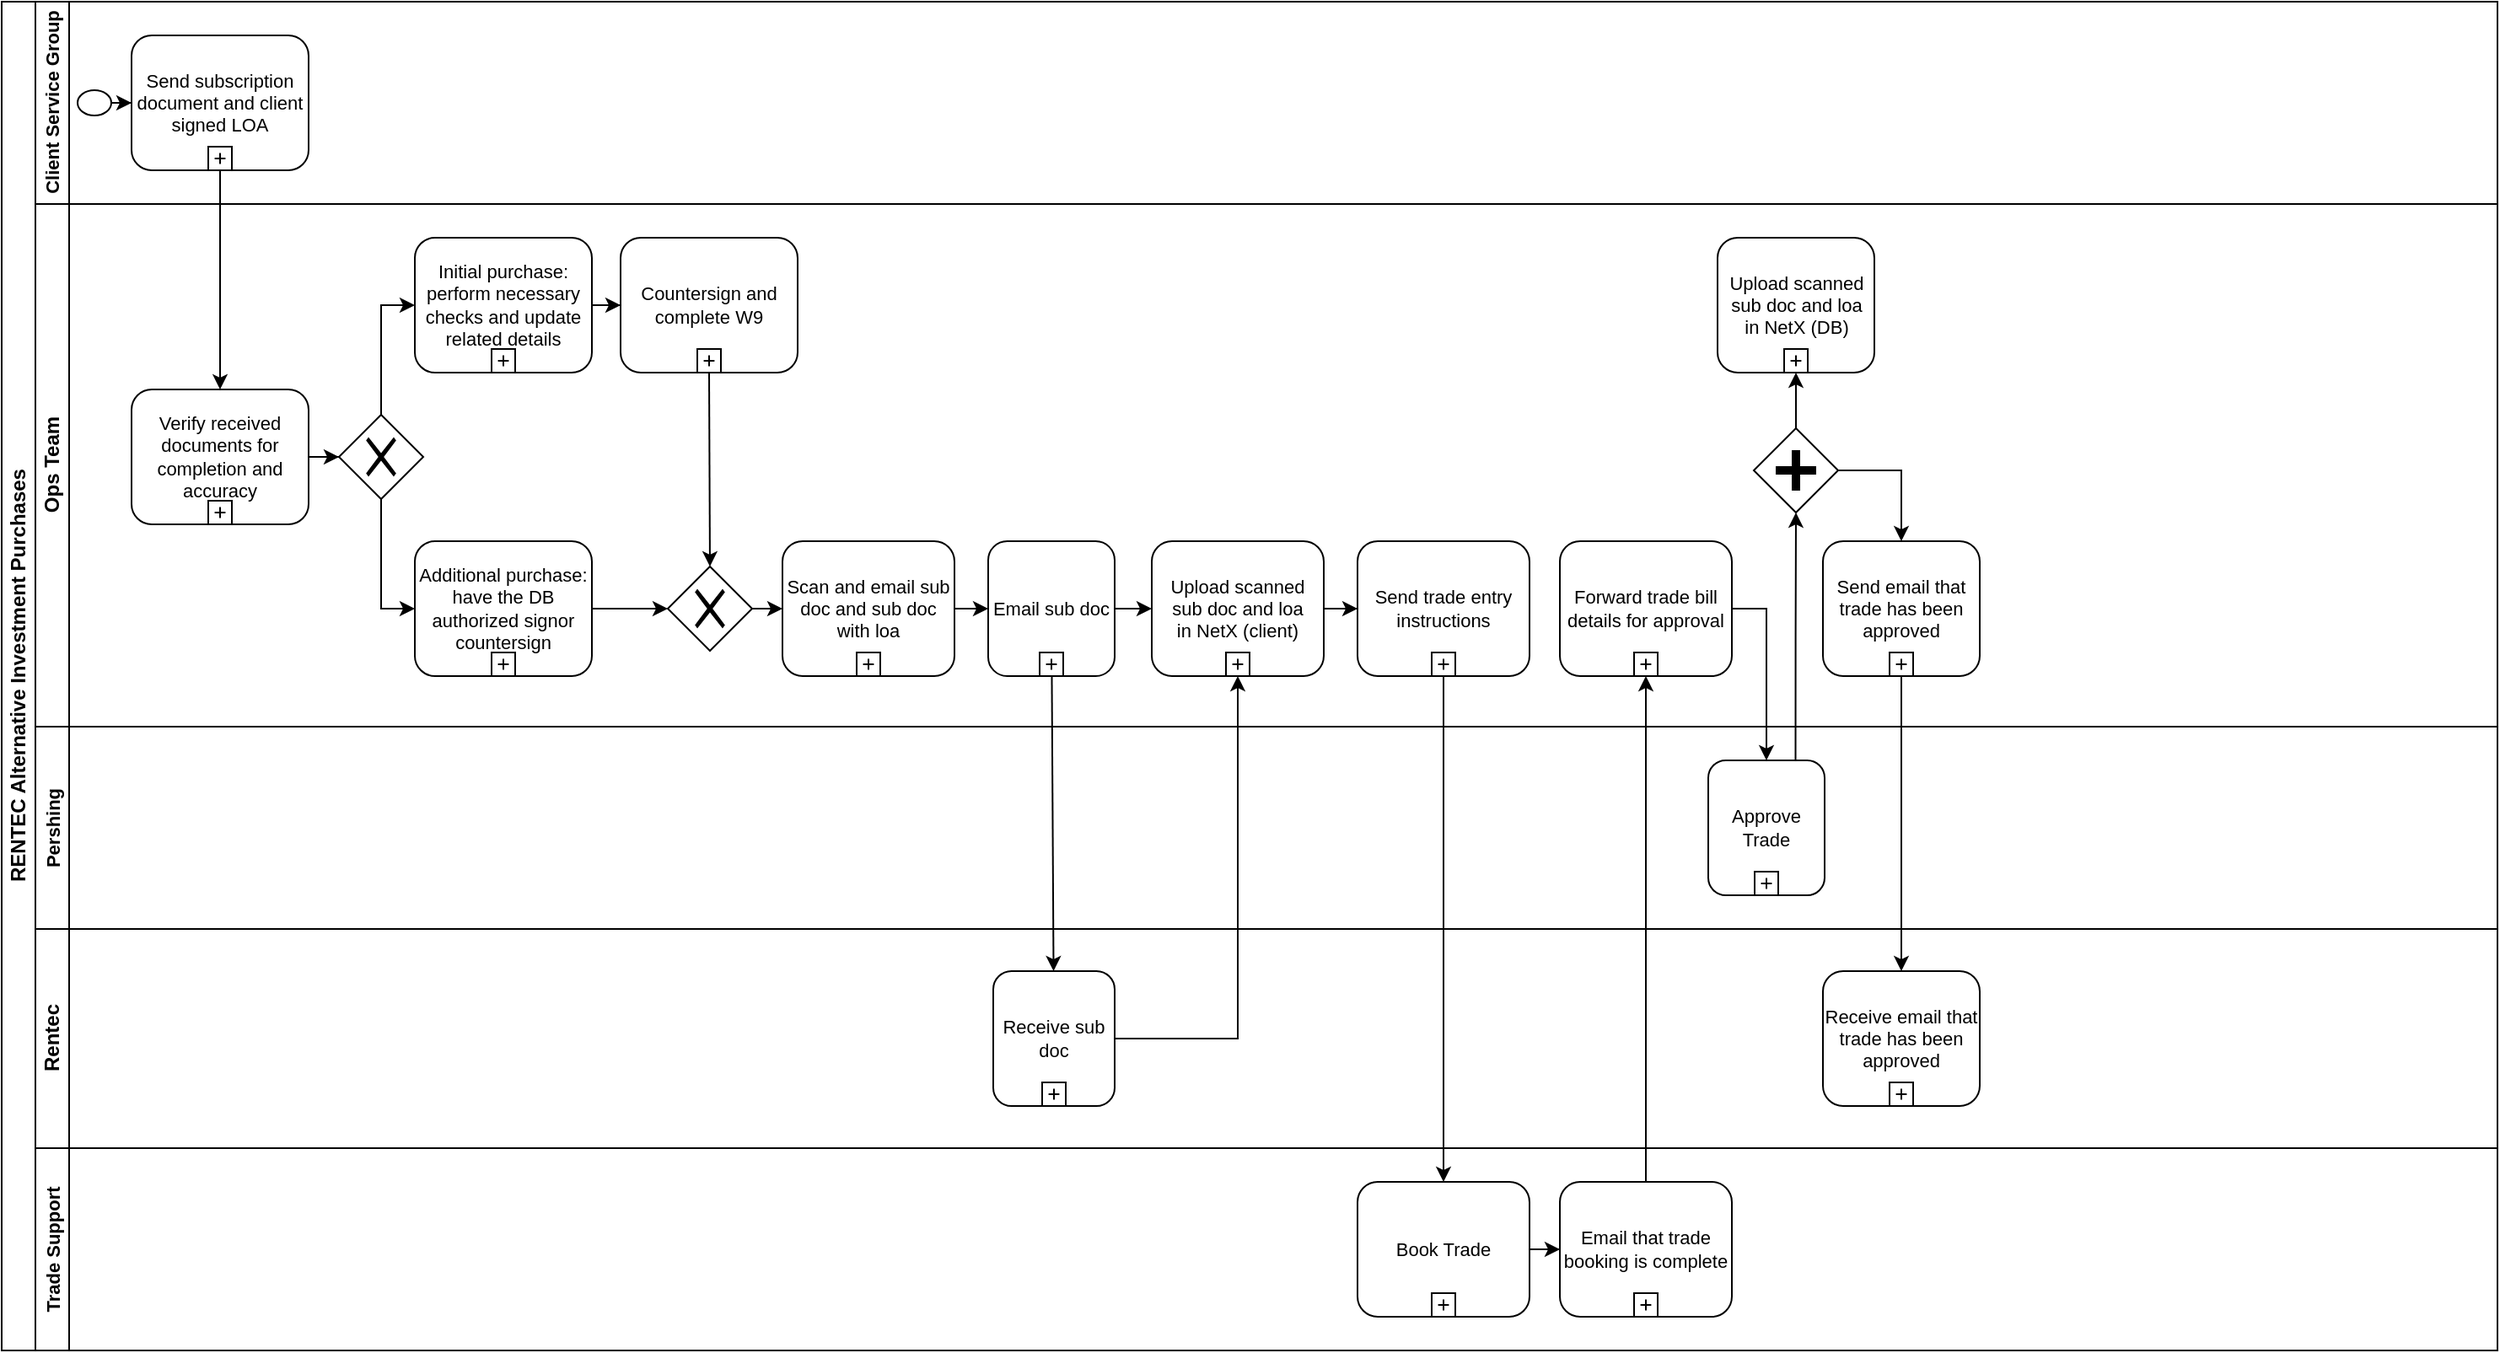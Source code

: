 <mxfile version="12.9.12" type="github">
  <diagram id="prtHgNgQTEPvFCAcTncT" name="Page-1">
    <mxGraphModel dx="1157" dy="643" grid="1" gridSize="10" guides="1" tooltips="1" connect="1" arrows="1" fold="1" page="1" pageScale="1" pageWidth="1400" pageHeight="850" math="0" shadow="0">
      <root>
        <mxCell id="0" />
        <mxCell id="1" parent="0" />
        <mxCell id="dNxyNK7c78bLwvsdeMH5-19" value="RENTEC Alternative Investment Purchases" style="swimlane;html=1;childLayout=stackLayout;resizeParent=1;resizeParentMax=0;horizontal=0;startSize=20;horizontalStack=0;" parent="1" vertex="1">
          <mxGeometry x="10" y="10" width="1480" height="800" as="geometry" />
        </mxCell>
        <mxCell id="dNxyNK7c78bLwvsdeMH5-20" value="Client Service Group" style="swimlane;html=1;startSize=20;horizontal=0;fontSize=11;" parent="dNxyNK7c78bLwvsdeMH5-19" vertex="1">
          <mxGeometry x="20" width="1460" height="120" as="geometry" />
        </mxCell>
        <mxCell id="yQS6I_NQXeDQ-WpkQ5g4-4" value="" style="edgeStyle=orthogonalEdgeStyle;rounded=0;orthogonalLoop=1;jettySize=auto;html=1;fontSize=11;" edge="1" parent="dNxyNK7c78bLwvsdeMH5-20" source="yQS6I_NQXeDQ-WpkQ5g4-1" target="yQS6I_NQXeDQ-WpkQ5g4-2">
          <mxGeometry relative="1" as="geometry" />
        </mxCell>
        <mxCell id="yQS6I_NQXeDQ-WpkQ5g4-1" value="" style="shape=mxgraph.bpmn.shape;html=1;verticalLabelPosition=bottom;labelBackgroundColor=#ffffff;verticalAlign=top;align=center;perimeter=ellipsePerimeter;outlineConnect=0;outline=standard;symbol=general;fontSize=11;" vertex="1" parent="dNxyNK7c78bLwvsdeMH5-20">
          <mxGeometry x="25" y="52.5" width="20" height="15" as="geometry" />
        </mxCell>
        <mxCell id="yQS6I_NQXeDQ-WpkQ5g4-2" value="Send subscription document and client signed LOA" style="html=1;whiteSpace=wrap;rounded=1;dropTarget=0;fontSize=11;" vertex="1" parent="dNxyNK7c78bLwvsdeMH5-20">
          <mxGeometry x="57" y="20" width="105" height="80" as="geometry" />
        </mxCell>
        <mxCell id="yQS6I_NQXeDQ-WpkQ5g4-3" value="" style="html=1;shape=plus;outlineConnect=0;" vertex="1" parent="yQS6I_NQXeDQ-WpkQ5g4-2">
          <mxGeometry x="0.5" y="1" width="14" height="14" relative="1" as="geometry">
            <mxPoint x="-7" y="-14" as="offset" />
          </mxGeometry>
        </mxCell>
        <mxCell id="dNxyNK7c78bLwvsdeMH5-21" value="Ops Team" style="swimlane;html=1;startSize=20;horizontal=0;" parent="dNxyNK7c78bLwvsdeMH5-19" vertex="1">
          <mxGeometry x="20" y="120" width="1460" height="310" as="geometry" />
        </mxCell>
        <mxCell id="yQS6I_NQXeDQ-WpkQ5g4-10" value="" style="edgeStyle=orthogonalEdgeStyle;rounded=0;orthogonalLoop=1;jettySize=auto;html=1;fontSize=11;" edge="1" parent="dNxyNK7c78bLwvsdeMH5-21" source="yQS6I_NQXeDQ-WpkQ5g4-5" target="yQS6I_NQXeDQ-WpkQ5g4-8">
          <mxGeometry relative="1" as="geometry" />
        </mxCell>
        <mxCell id="yQS6I_NQXeDQ-WpkQ5g4-20" value="" style="edgeStyle=orthogonalEdgeStyle;rounded=0;orthogonalLoop=1;jettySize=auto;html=1;fontSize=11;" edge="1" parent="dNxyNK7c78bLwvsdeMH5-21" source="yQS6I_NQXeDQ-WpkQ5g4-12" target="yQS6I_NQXeDQ-WpkQ5g4-18">
          <mxGeometry relative="1" as="geometry" />
        </mxCell>
        <mxCell id="yQS6I_NQXeDQ-WpkQ5g4-81" value="Upload scanned sub doc and loa in&amp;nbsp;NetX (DB)" style="html=1;whiteSpace=wrap;rounded=1;dropTarget=0;fontSize=11;" vertex="1" parent="dNxyNK7c78bLwvsdeMH5-21">
          <mxGeometry x="997.5" y="20" width="93" height="80" as="geometry" />
        </mxCell>
        <mxCell id="yQS6I_NQXeDQ-WpkQ5g4-82" value="" style="html=1;shape=plus;outlineConnect=0;" vertex="1" parent="yQS6I_NQXeDQ-WpkQ5g4-81">
          <mxGeometry x="0.5" y="1" width="14" height="14" relative="1" as="geometry">
            <mxPoint x="-7" y="-14" as="offset" />
          </mxGeometry>
        </mxCell>
        <mxCell id="yQS6I_NQXeDQ-WpkQ5g4-12" value="Initial purchase: perform necessary checks and update related details" style="html=1;whiteSpace=wrap;rounded=1;dropTarget=0;fontSize=11;" vertex="1" parent="dNxyNK7c78bLwvsdeMH5-21">
          <mxGeometry x="225" y="20" width="105" height="80" as="geometry" />
        </mxCell>
        <mxCell id="yQS6I_NQXeDQ-WpkQ5g4-13" value="" style="html=1;shape=plus;outlineConnect=0;" vertex="1" parent="yQS6I_NQXeDQ-WpkQ5g4-12">
          <mxGeometry x="0.5" y="1" width="14" height="14" relative="1" as="geometry">
            <mxPoint x="-7" y="-14" as="offset" />
          </mxGeometry>
        </mxCell>
        <mxCell id="yQS6I_NQXeDQ-WpkQ5g4-16" style="edgeStyle=orthogonalEdgeStyle;rounded=0;orthogonalLoop=1;jettySize=auto;html=1;exitX=0.5;exitY=0;exitDx=0;exitDy=0;entryX=0;entryY=0.5;entryDx=0;entryDy=0;fontSize=11;" edge="1" parent="dNxyNK7c78bLwvsdeMH5-21" source="yQS6I_NQXeDQ-WpkQ5g4-8" target="yQS6I_NQXeDQ-WpkQ5g4-12">
          <mxGeometry relative="1" as="geometry" />
        </mxCell>
        <mxCell id="yQS6I_NQXeDQ-WpkQ5g4-17" style="edgeStyle=orthogonalEdgeStyle;rounded=0;orthogonalLoop=1;jettySize=auto;html=1;exitX=0.5;exitY=1;exitDx=0;exitDy=0;entryX=0;entryY=0.5;entryDx=0;entryDy=0;fontSize=11;" edge="1" parent="dNxyNK7c78bLwvsdeMH5-21" source="yQS6I_NQXeDQ-WpkQ5g4-8" target="yQS6I_NQXeDQ-WpkQ5g4-14">
          <mxGeometry relative="1" as="geometry" />
        </mxCell>
        <mxCell id="yQS6I_NQXeDQ-WpkQ5g4-18" value="Countersign and complete W9" style="html=1;whiteSpace=wrap;rounded=1;dropTarget=0;fontSize=11;" vertex="1" parent="dNxyNK7c78bLwvsdeMH5-21">
          <mxGeometry x="347" y="20" width="105" height="80" as="geometry" />
        </mxCell>
        <mxCell id="yQS6I_NQXeDQ-WpkQ5g4-19" value="" style="html=1;shape=plus;outlineConnect=0;" vertex="1" parent="yQS6I_NQXeDQ-WpkQ5g4-18">
          <mxGeometry x="0.5" y="1" width="14" height="14" relative="1" as="geometry">
            <mxPoint x="-7" y="-14" as="offset" />
          </mxGeometry>
        </mxCell>
        <mxCell id="yQS6I_NQXeDQ-WpkQ5g4-24" style="rounded=0;orthogonalLoop=1;jettySize=auto;html=1;exitX=0.5;exitY=1;exitDx=0;exitDy=0;entryX=0.5;entryY=0;entryDx=0;entryDy=0;fontSize=11;" edge="1" parent="yQS6I_NQXeDQ-WpkQ5g4-18" source="yQS6I_NQXeDQ-WpkQ5g4-19" target="yQS6I_NQXeDQ-WpkQ5g4-21">
          <mxGeometry relative="1" as="geometry" />
        </mxCell>
        <mxCell id="yQS6I_NQXeDQ-WpkQ5g4-8" value="" style="shape=mxgraph.bpmn.shape;html=1;verticalLabelPosition=bottom;labelBackgroundColor=#ffffff;verticalAlign=top;align=center;perimeter=rhombusPerimeter;background=gateway;outlineConnect=0;outline=none;symbol=exclusiveGw;fontSize=11;" vertex="1" parent="dNxyNK7c78bLwvsdeMH5-21">
          <mxGeometry x="180" y="125" width="50" height="50" as="geometry" />
        </mxCell>
        <mxCell id="yQS6I_NQXeDQ-WpkQ5g4-5" value="Verify received documents for completion and accuracy" style="html=1;whiteSpace=wrap;rounded=1;dropTarget=0;fontSize=11;" vertex="1" parent="dNxyNK7c78bLwvsdeMH5-21">
          <mxGeometry x="57" y="110" width="105" height="80" as="geometry" />
        </mxCell>
        <mxCell id="yQS6I_NQXeDQ-WpkQ5g4-6" value="" style="html=1;shape=plus;outlineConnect=0;" vertex="1" parent="yQS6I_NQXeDQ-WpkQ5g4-5">
          <mxGeometry x="0.5" y="1" width="14" height="14" relative="1" as="geometry">
            <mxPoint x="-7" y="-14" as="offset" />
          </mxGeometry>
        </mxCell>
        <mxCell id="yQS6I_NQXeDQ-WpkQ5g4-22" value="" style="edgeStyle=orthogonalEdgeStyle;rounded=0;orthogonalLoop=1;jettySize=auto;html=1;fontSize=11;" edge="1" parent="dNxyNK7c78bLwvsdeMH5-21" source="yQS6I_NQXeDQ-WpkQ5g4-14" target="yQS6I_NQXeDQ-WpkQ5g4-21">
          <mxGeometry relative="1" as="geometry" />
        </mxCell>
        <mxCell id="yQS6I_NQXeDQ-WpkQ5g4-36" value="" style="edgeStyle=none;rounded=0;orthogonalLoop=1;jettySize=auto;html=1;fontSize=11;" edge="1" parent="dNxyNK7c78bLwvsdeMH5-21" source="yQS6I_NQXeDQ-WpkQ5g4-28" target="yQS6I_NQXeDQ-WpkQ5g4-34">
          <mxGeometry relative="1" as="geometry" />
        </mxCell>
        <mxCell id="yQS6I_NQXeDQ-WpkQ5g4-45" value="" style="edgeStyle=orthogonalEdgeStyle;rounded=0;orthogonalLoop=1;jettySize=auto;html=1;fontSize=11;" edge="1" parent="dNxyNK7c78bLwvsdeMH5-21" source="yQS6I_NQXeDQ-WpkQ5g4-34" target="yQS6I_NQXeDQ-WpkQ5g4-43">
          <mxGeometry relative="1" as="geometry" />
        </mxCell>
        <mxCell id="yQS6I_NQXeDQ-WpkQ5g4-59" value="Forward trade bill details for approval" style="html=1;whiteSpace=wrap;rounded=1;dropTarget=0;fontSize=11;" vertex="1" parent="dNxyNK7c78bLwvsdeMH5-21">
          <mxGeometry x="904" y="200" width="102" height="80" as="geometry" />
        </mxCell>
        <mxCell id="yQS6I_NQXeDQ-WpkQ5g4-60" value="" style="html=1;shape=plus;outlineConnect=0;" vertex="1" parent="yQS6I_NQXeDQ-WpkQ5g4-59">
          <mxGeometry x="0.5" y="1" width="14" height="14" relative="1" as="geometry">
            <mxPoint x="-7" y="-14" as="offset" />
          </mxGeometry>
        </mxCell>
        <mxCell id="yQS6I_NQXeDQ-WpkQ5g4-43" value="Send trade entry instructions" style="html=1;whiteSpace=wrap;rounded=1;dropTarget=0;fontSize=11;" vertex="1" parent="dNxyNK7c78bLwvsdeMH5-21">
          <mxGeometry x="784" y="200" width="102" height="80" as="geometry" />
        </mxCell>
        <mxCell id="yQS6I_NQXeDQ-WpkQ5g4-44" value="" style="html=1;shape=plus;outlineConnect=0;" vertex="1" parent="yQS6I_NQXeDQ-WpkQ5g4-43">
          <mxGeometry x="0.5" y="1" width="14" height="14" relative="1" as="geometry">
            <mxPoint x="-7" y="-14" as="offset" />
          </mxGeometry>
        </mxCell>
        <mxCell id="yQS6I_NQXeDQ-WpkQ5g4-34" value="Upload scanned sub doc and loa in&amp;nbsp;NetX (client)" style="html=1;whiteSpace=wrap;rounded=1;dropTarget=0;fontSize=11;" vertex="1" parent="dNxyNK7c78bLwvsdeMH5-21">
          <mxGeometry x="662" y="200" width="102" height="80" as="geometry" />
        </mxCell>
        <mxCell id="yQS6I_NQXeDQ-WpkQ5g4-35" value="" style="html=1;shape=plus;outlineConnect=0;" vertex="1" parent="yQS6I_NQXeDQ-WpkQ5g4-34">
          <mxGeometry x="0.5" y="1" width="14" height="14" relative="1" as="geometry">
            <mxPoint x="-7" y="-14" as="offset" />
          </mxGeometry>
        </mxCell>
        <mxCell id="yQS6I_NQXeDQ-WpkQ5g4-28" value="Email sub doc" style="html=1;whiteSpace=wrap;rounded=1;dropTarget=0;fontSize=11;" vertex="1" parent="dNxyNK7c78bLwvsdeMH5-21">
          <mxGeometry x="565" y="200" width="75" height="80" as="geometry" />
        </mxCell>
        <mxCell id="yQS6I_NQXeDQ-WpkQ5g4-29" value="" style="html=1;shape=plus;outlineConnect=0;" vertex="1" parent="yQS6I_NQXeDQ-WpkQ5g4-28">
          <mxGeometry x="0.5" y="1" width="14" height="14" relative="1" as="geometry">
            <mxPoint x="-7" y="-14" as="offset" />
          </mxGeometry>
        </mxCell>
        <mxCell id="yQS6I_NQXeDQ-WpkQ5g4-14" value="Additional purchase: have the DB authorized signor countersign" style="html=1;whiteSpace=wrap;rounded=1;dropTarget=0;fontSize=11;" vertex="1" parent="dNxyNK7c78bLwvsdeMH5-21">
          <mxGeometry x="225" y="200" width="105" height="80" as="geometry" />
        </mxCell>
        <mxCell id="yQS6I_NQXeDQ-WpkQ5g4-15" value="" style="html=1;shape=plus;outlineConnect=0;" vertex="1" parent="yQS6I_NQXeDQ-WpkQ5g4-14">
          <mxGeometry x="0.5" y="1" width="14" height="14" relative="1" as="geometry">
            <mxPoint x="-7" y="-14" as="offset" />
          </mxGeometry>
        </mxCell>
        <mxCell id="yQS6I_NQXeDQ-WpkQ5g4-27" value="" style="edgeStyle=none;rounded=0;orthogonalLoop=1;jettySize=auto;html=1;fontSize=11;" edge="1" parent="dNxyNK7c78bLwvsdeMH5-21" source="yQS6I_NQXeDQ-WpkQ5g4-21" target="yQS6I_NQXeDQ-WpkQ5g4-25">
          <mxGeometry relative="1" as="geometry" />
        </mxCell>
        <mxCell id="yQS6I_NQXeDQ-WpkQ5g4-21" value="" style="shape=mxgraph.bpmn.shape;html=1;verticalLabelPosition=bottom;labelBackgroundColor=#ffffff;verticalAlign=top;align=center;perimeter=rhombusPerimeter;background=gateway;outlineConnect=0;outline=none;symbol=exclusiveGw;fontSize=11;" vertex="1" parent="dNxyNK7c78bLwvsdeMH5-21">
          <mxGeometry x="375" y="215" width="50" height="50" as="geometry" />
        </mxCell>
        <mxCell id="yQS6I_NQXeDQ-WpkQ5g4-30" value="" style="edgeStyle=none;rounded=0;orthogonalLoop=1;jettySize=auto;html=1;fontSize=11;" edge="1" parent="dNxyNK7c78bLwvsdeMH5-21" source="yQS6I_NQXeDQ-WpkQ5g4-25" target="yQS6I_NQXeDQ-WpkQ5g4-28">
          <mxGeometry relative="1" as="geometry" />
        </mxCell>
        <mxCell id="yQS6I_NQXeDQ-WpkQ5g4-25" value="Scan and email sub doc and sub doc with loa" style="html=1;whiteSpace=wrap;rounded=1;dropTarget=0;fontSize=11;" vertex="1" parent="dNxyNK7c78bLwvsdeMH5-21">
          <mxGeometry x="443" y="200" width="102" height="80" as="geometry" />
        </mxCell>
        <mxCell id="yQS6I_NQXeDQ-WpkQ5g4-26" value="" style="html=1;shape=plus;outlineConnect=0;" vertex="1" parent="yQS6I_NQXeDQ-WpkQ5g4-25">
          <mxGeometry x="0.5" y="1" width="14" height="14" relative="1" as="geometry">
            <mxPoint x="-7" y="-14" as="offset" />
          </mxGeometry>
        </mxCell>
        <mxCell id="yQS6I_NQXeDQ-WpkQ5g4-74" style="edgeStyle=orthogonalEdgeStyle;rounded=0;orthogonalLoop=1;jettySize=auto;html=1;exitX=1;exitY=0.5;exitDx=0;exitDy=0;entryX=0.5;entryY=0;entryDx=0;entryDy=0;fontSize=11;" edge="1" parent="dNxyNK7c78bLwvsdeMH5-21" source="yQS6I_NQXeDQ-WpkQ5g4-71" target="yQS6I_NQXeDQ-WpkQ5g4-65">
          <mxGeometry relative="1" as="geometry" />
        </mxCell>
        <mxCell id="yQS6I_NQXeDQ-WpkQ5g4-86" style="edgeStyle=orthogonalEdgeStyle;rounded=0;orthogonalLoop=1;jettySize=auto;html=1;exitX=0.5;exitY=0;exitDx=0;exitDy=0;entryX=0.5;entryY=1;entryDx=0;entryDy=0;fontSize=11;" edge="1" parent="dNxyNK7c78bLwvsdeMH5-21" source="yQS6I_NQXeDQ-WpkQ5g4-71" target="yQS6I_NQXeDQ-WpkQ5g4-82">
          <mxGeometry relative="1" as="geometry" />
        </mxCell>
        <mxCell id="yQS6I_NQXeDQ-WpkQ5g4-71" value="" style="shape=mxgraph.bpmn.shape;html=1;verticalLabelPosition=bottom;labelBackgroundColor=#ffffff;verticalAlign=top;align=center;perimeter=rhombusPerimeter;background=gateway;outlineConnect=0;outline=none;symbol=parallelGw;fontSize=11;" vertex="1" parent="dNxyNK7c78bLwvsdeMH5-21">
          <mxGeometry x="1019" y="133" width="50" height="50" as="geometry" />
        </mxCell>
        <mxCell id="yQS6I_NQXeDQ-WpkQ5g4-65" value="Send email that trade has been approved" style="html=1;whiteSpace=wrap;rounded=1;dropTarget=0;fontSize=11;" vertex="1" parent="dNxyNK7c78bLwvsdeMH5-21">
          <mxGeometry x="1060" y="200" width="93" height="80" as="geometry" />
        </mxCell>
        <mxCell id="yQS6I_NQXeDQ-WpkQ5g4-66" value="" style="html=1;shape=plus;outlineConnect=0;" vertex="1" parent="yQS6I_NQXeDQ-WpkQ5g4-65">
          <mxGeometry x="0.5" y="1" width="14" height="14" relative="1" as="geometry">
            <mxPoint x="-7" y="-14" as="offset" />
          </mxGeometry>
        </mxCell>
        <mxCell id="yQS6I_NQXeDQ-WpkQ5g4-58" value="Pershing" style="swimlane;startSize=20;horizontal=0;fontSize=11;" vertex="1" parent="dNxyNK7c78bLwvsdeMH5-19">
          <mxGeometry x="20" y="430" width="1460" height="120" as="geometry" />
        </mxCell>
        <mxCell id="yQS6I_NQXeDQ-WpkQ5g4-62" value="Approve Trade" style="html=1;whiteSpace=wrap;rounded=1;dropTarget=0;fontSize=11;" vertex="1" parent="yQS6I_NQXeDQ-WpkQ5g4-58">
          <mxGeometry x="992" y="20" width="69" height="80" as="geometry" />
        </mxCell>
        <mxCell id="yQS6I_NQXeDQ-WpkQ5g4-63" value="" style="html=1;shape=plus;outlineConnect=0;" vertex="1" parent="yQS6I_NQXeDQ-WpkQ5g4-62">
          <mxGeometry x="0.5" y="1" width="14" height="14" relative="1" as="geometry">
            <mxPoint x="-7" y="-14" as="offset" />
          </mxGeometry>
        </mxCell>
        <mxCell id="dNxyNK7c78bLwvsdeMH5-22" value="Rentec" style="swimlane;html=1;startSize=20;horizontal=0;" parent="dNxyNK7c78bLwvsdeMH5-19" vertex="1">
          <mxGeometry x="20" y="550" width="1460" height="130" as="geometry" />
        </mxCell>
        <mxCell id="yQS6I_NQXeDQ-WpkQ5g4-68" value="Receive email that trade has been approved" style="html=1;whiteSpace=wrap;rounded=1;dropTarget=0;fontSize=11;" vertex="1" parent="dNxyNK7c78bLwvsdeMH5-22">
          <mxGeometry x="1060" y="25" width="93" height="80" as="geometry" />
        </mxCell>
        <mxCell id="yQS6I_NQXeDQ-WpkQ5g4-69" value="" style="html=1;shape=plus;outlineConnect=0;" vertex="1" parent="yQS6I_NQXeDQ-WpkQ5g4-68">
          <mxGeometry x="0.5" y="1" width="14" height="14" relative="1" as="geometry">
            <mxPoint x="-7" y="-14" as="offset" />
          </mxGeometry>
        </mxCell>
        <mxCell id="yQS6I_NQXeDQ-WpkQ5g4-31" value="Receive sub doc" style="html=1;whiteSpace=wrap;rounded=1;dropTarget=0;fontSize=11;" vertex="1" parent="dNxyNK7c78bLwvsdeMH5-22">
          <mxGeometry x="568" y="25" width="72" height="80" as="geometry" />
        </mxCell>
        <mxCell id="yQS6I_NQXeDQ-WpkQ5g4-32" value="" style="html=1;shape=plus;outlineConnect=0;" vertex="1" parent="yQS6I_NQXeDQ-WpkQ5g4-31">
          <mxGeometry x="0.5" y="1" width="14" height="14" relative="1" as="geometry">
            <mxPoint x="-7" y="-14" as="offset" />
          </mxGeometry>
        </mxCell>
        <mxCell id="yQS6I_NQXeDQ-WpkQ5g4-7" value="" style="edgeStyle=orthogonalEdgeStyle;rounded=0;orthogonalLoop=1;jettySize=auto;html=1;fontSize=11;" edge="1" parent="dNxyNK7c78bLwvsdeMH5-19" source="yQS6I_NQXeDQ-WpkQ5g4-2" target="yQS6I_NQXeDQ-WpkQ5g4-5">
          <mxGeometry relative="1" as="geometry" />
        </mxCell>
        <mxCell id="yQS6I_NQXeDQ-WpkQ5g4-33" value="" style="edgeStyle=none;rounded=0;orthogonalLoop=1;jettySize=auto;html=1;fontSize=11;" edge="1" parent="dNxyNK7c78bLwvsdeMH5-19" source="yQS6I_NQXeDQ-WpkQ5g4-28" target="yQS6I_NQXeDQ-WpkQ5g4-31">
          <mxGeometry relative="1" as="geometry" />
        </mxCell>
        <mxCell id="yQS6I_NQXeDQ-WpkQ5g4-37" style="edgeStyle=orthogonalEdgeStyle;rounded=0;orthogonalLoop=1;jettySize=auto;html=1;exitX=1;exitY=0.5;exitDx=0;exitDy=0;entryX=0.5;entryY=1;entryDx=0;entryDy=0;fontSize=11;" edge="1" parent="dNxyNK7c78bLwvsdeMH5-19" source="yQS6I_NQXeDQ-WpkQ5g4-31" target="yQS6I_NQXeDQ-WpkQ5g4-35">
          <mxGeometry relative="1" as="geometry" />
        </mxCell>
        <mxCell id="yQS6I_NQXeDQ-WpkQ5g4-42" value="Trade Support" style="swimlane;startSize=20;horizontal=0;fontSize=11;" vertex="1" parent="dNxyNK7c78bLwvsdeMH5-19">
          <mxGeometry x="20" y="680" width="1460" height="120" as="geometry" />
        </mxCell>
        <mxCell id="yQS6I_NQXeDQ-WpkQ5g4-51" value="" style="edgeStyle=orthogonalEdgeStyle;rounded=0;orthogonalLoop=1;jettySize=auto;html=1;fontSize=11;" edge="1" parent="yQS6I_NQXeDQ-WpkQ5g4-42" source="yQS6I_NQXeDQ-WpkQ5g4-46" target="yQS6I_NQXeDQ-WpkQ5g4-49">
          <mxGeometry relative="1" as="geometry" />
        </mxCell>
        <mxCell id="yQS6I_NQXeDQ-WpkQ5g4-49" value="Email that trade booking is complete" style="html=1;whiteSpace=wrap;rounded=1;dropTarget=0;fontSize=11;" vertex="1" parent="yQS6I_NQXeDQ-WpkQ5g4-42">
          <mxGeometry x="904" y="20" width="102" height="80" as="geometry" />
        </mxCell>
        <mxCell id="yQS6I_NQXeDQ-WpkQ5g4-50" value="" style="html=1;shape=plus;outlineConnect=0;" vertex="1" parent="yQS6I_NQXeDQ-WpkQ5g4-49">
          <mxGeometry x="0.5" y="1" width="14" height="14" relative="1" as="geometry">
            <mxPoint x="-7" y="-14" as="offset" />
          </mxGeometry>
        </mxCell>
        <mxCell id="yQS6I_NQXeDQ-WpkQ5g4-46" value="Book Trade" style="html=1;whiteSpace=wrap;rounded=1;dropTarget=0;fontSize=11;" vertex="1" parent="yQS6I_NQXeDQ-WpkQ5g4-42">
          <mxGeometry x="784" y="20" width="102" height="80" as="geometry" />
        </mxCell>
        <mxCell id="yQS6I_NQXeDQ-WpkQ5g4-47" value="" style="html=1;shape=plus;outlineConnect=0;" vertex="1" parent="yQS6I_NQXeDQ-WpkQ5g4-46">
          <mxGeometry x="0.5" y="1" width="14" height="14" relative="1" as="geometry">
            <mxPoint x="-7" y="-14" as="offset" />
          </mxGeometry>
        </mxCell>
        <mxCell id="yQS6I_NQXeDQ-WpkQ5g4-48" value="" style="edgeStyle=orthogonalEdgeStyle;rounded=0;orthogonalLoop=1;jettySize=auto;html=1;fontSize=11;" edge="1" parent="dNxyNK7c78bLwvsdeMH5-19" source="yQS6I_NQXeDQ-WpkQ5g4-43" target="yQS6I_NQXeDQ-WpkQ5g4-46">
          <mxGeometry relative="1" as="geometry" />
        </mxCell>
        <mxCell id="yQS6I_NQXeDQ-WpkQ5g4-61" value="" style="edgeStyle=orthogonalEdgeStyle;rounded=0;orthogonalLoop=1;jettySize=auto;html=1;fontSize=11;" edge="1" parent="dNxyNK7c78bLwvsdeMH5-19" source="yQS6I_NQXeDQ-WpkQ5g4-49" target="yQS6I_NQXeDQ-WpkQ5g4-59">
          <mxGeometry relative="1" as="geometry" />
        </mxCell>
        <mxCell id="yQS6I_NQXeDQ-WpkQ5g4-64" value="" style="edgeStyle=orthogonalEdgeStyle;rounded=0;orthogonalLoop=1;jettySize=auto;html=1;fontSize=11;exitX=1;exitY=0.5;exitDx=0;exitDy=0;entryX=0.5;entryY=0;entryDx=0;entryDy=0;" edge="1" parent="dNxyNK7c78bLwvsdeMH5-19" source="yQS6I_NQXeDQ-WpkQ5g4-59" target="yQS6I_NQXeDQ-WpkQ5g4-62">
          <mxGeometry relative="1" as="geometry">
            <mxPoint x="1003" y="400" as="sourcePoint" />
            <mxPoint x="1084.067" y="450" as="targetPoint" />
          </mxGeometry>
        </mxCell>
        <mxCell id="yQS6I_NQXeDQ-WpkQ5g4-72" style="edgeStyle=orthogonalEdgeStyle;rounded=0;orthogonalLoop=1;jettySize=auto;html=1;exitX=0.75;exitY=0;exitDx=0;exitDy=0;entryX=0.5;entryY=1;entryDx=0;entryDy=0;fontSize=11;" edge="1" parent="dNxyNK7c78bLwvsdeMH5-19" source="yQS6I_NQXeDQ-WpkQ5g4-62" target="yQS6I_NQXeDQ-WpkQ5g4-71">
          <mxGeometry relative="1" as="geometry" />
        </mxCell>
        <mxCell id="yQS6I_NQXeDQ-WpkQ5g4-78" style="edgeStyle=orthogonalEdgeStyle;rounded=0;orthogonalLoop=1;jettySize=auto;html=1;exitX=0.5;exitY=1;exitDx=0;exitDy=0;fontSize=11;" edge="1" parent="dNxyNK7c78bLwvsdeMH5-19" source="yQS6I_NQXeDQ-WpkQ5g4-66" target="yQS6I_NQXeDQ-WpkQ5g4-68">
          <mxGeometry relative="1" as="geometry" />
        </mxCell>
      </root>
    </mxGraphModel>
  </diagram>
</mxfile>
